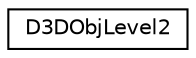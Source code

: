 digraph G
{
  edge [fontname="Helvetica",fontsize="10",labelfontname="Helvetica",labelfontsize="10"];
  node [fontname="Helvetica",fontsize="10",shape=record];
  rankdir="LR";
  Node1 [label="D3DObjLevel2",height=0.2,width=0.4,color="black", fillcolor="white", style="filled",URL="$struct_d3_d_obj_level2.html"];
}
